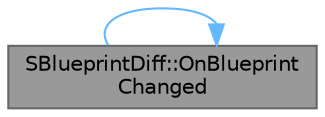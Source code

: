 digraph "SBlueprintDiff::OnBlueprintChanged"
{
 // INTERACTIVE_SVG=YES
 // LATEX_PDF_SIZE
  bgcolor="transparent";
  edge [fontname=Helvetica,fontsize=10,labelfontname=Helvetica,labelfontsize=10];
  node [fontname=Helvetica,fontsize=10,shape=box,height=0.2,width=0.4];
  rankdir="LR";
  Node1 [id="Node000001",label="SBlueprintDiff::OnBlueprint\lChanged",height=0.2,width=0.4,color="gray40", fillcolor="grey60", style="filled", fontcolor="black",tooltip="Called when blueprint is modified."];
  Node1 -> Node1 [id="edge1_Node000001_Node000001",color="steelblue1",style="solid",tooltip=" "];
}
